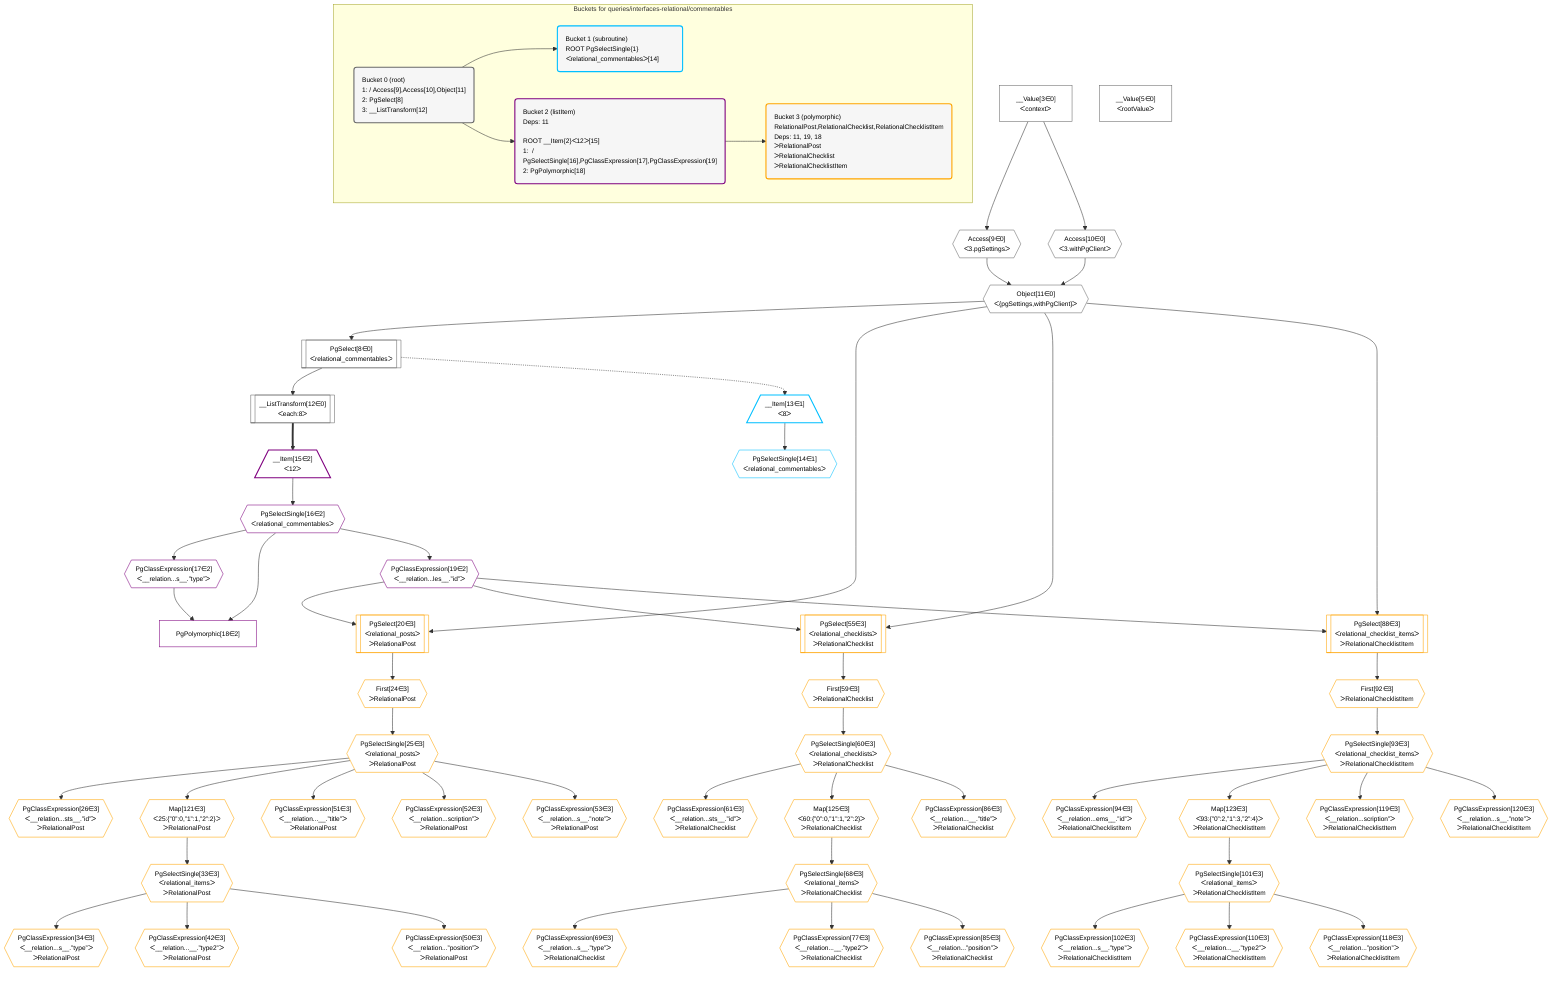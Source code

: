 %%{init: {'themeVariables': { 'fontSize': '12px'}}}%%
graph TD
    classDef path fill:#eee,stroke:#000,color:#000
    classDef plan fill:#fff,stroke-width:1px,color:#000
    classDef itemplan fill:#fff,stroke-width:2px,color:#000
    classDef unbatchedplan fill:#dff,stroke-width:1px,color:#000
    classDef sideeffectplan fill:#fcc,stroke-width:2px,color:#000
    classDef bucket fill:#f6f6f6,color:#000,stroke-width:2px,text-align:left


    %% define steps
    __Value3["__Value[3∈0]<br />ᐸcontextᐳ"]:::plan
    __Value5["__Value[5∈0]<br />ᐸrootValueᐳ"]:::plan
    Access9{{"Access[9∈0]<br />ᐸ3.pgSettingsᐳ"}}:::plan
    Access10{{"Access[10∈0]<br />ᐸ3.withPgClientᐳ"}}:::plan
    Object11{{"Object[11∈0]<br />ᐸ{pgSettings,withPgClient}ᐳ"}}:::plan
    PgSelect8[["PgSelect[8∈0]<br />ᐸrelational_commentablesᐳ"]]:::plan
    __ListTransform12[["__ListTransform[12∈0]<br />ᐸeach:8ᐳ"]]:::plan
    __Item13[/"__Item[13∈1]<br />ᐸ8ᐳ"\]:::itemplan
    PgSelectSingle14{{"PgSelectSingle[14∈1]<br />ᐸrelational_commentablesᐳ"}}:::plan
    __Item15[/"__Item[15∈2]<br />ᐸ12ᐳ"\]:::itemplan
    PgSelectSingle16{{"PgSelectSingle[16∈2]<br />ᐸrelational_commentablesᐳ"}}:::plan
    PgClassExpression17{{"PgClassExpression[17∈2]<br />ᐸ__relation...s__.”type”ᐳ"}}:::plan
    PgPolymorphic18["PgPolymorphic[18∈2]"]:::plan
    PgClassExpression19{{"PgClassExpression[19∈2]<br />ᐸ__relation...les__.”id”ᐳ"}}:::plan
    PgSelect20[["PgSelect[20∈3]<br />ᐸrelational_postsᐳ<br />ᐳRelationalPost"]]:::plan
    First24{{"First[24∈3]<br />ᐳRelationalPost"}}:::plan
    PgSelectSingle25{{"PgSelectSingle[25∈3]<br />ᐸrelational_postsᐳ<br />ᐳRelationalPost"}}:::plan
    PgClassExpression26{{"PgClassExpression[26∈3]<br />ᐸ__relation...sts__.”id”ᐳ<br />ᐳRelationalPost"}}:::plan
    Map121{{"Map[121∈3]<br />ᐸ25:{”0”:0,”1”:1,”2”:2}ᐳ<br />ᐳRelationalPost"}}:::plan
    PgSelectSingle33{{"PgSelectSingle[33∈3]<br />ᐸrelational_itemsᐳ<br />ᐳRelationalPost"}}:::plan
    PgClassExpression34{{"PgClassExpression[34∈3]<br />ᐸ__relation...s__.”type”ᐳ<br />ᐳRelationalPost"}}:::plan
    PgClassExpression42{{"PgClassExpression[42∈3]<br />ᐸ__relation...__.”type2”ᐳ<br />ᐳRelationalPost"}}:::plan
    PgClassExpression50{{"PgClassExpression[50∈3]<br />ᐸ__relation...”position”ᐳ<br />ᐳRelationalPost"}}:::plan
    PgClassExpression51{{"PgClassExpression[51∈3]<br />ᐸ__relation...__.”title”ᐳ<br />ᐳRelationalPost"}}:::plan
    PgClassExpression52{{"PgClassExpression[52∈3]<br />ᐸ__relation...scription”ᐳ<br />ᐳRelationalPost"}}:::plan
    PgClassExpression53{{"PgClassExpression[53∈3]<br />ᐸ__relation...s__.”note”ᐳ<br />ᐳRelationalPost"}}:::plan
    PgSelect55[["PgSelect[55∈3]<br />ᐸrelational_checklistsᐳ<br />ᐳRelationalChecklist"]]:::plan
    First59{{"First[59∈3]<br />ᐳRelationalChecklist"}}:::plan
    PgSelectSingle60{{"PgSelectSingle[60∈3]<br />ᐸrelational_checklistsᐳ<br />ᐳRelationalChecklist"}}:::plan
    PgClassExpression61{{"PgClassExpression[61∈3]<br />ᐸ__relation...sts__.”id”ᐳ<br />ᐳRelationalChecklist"}}:::plan
    Map125{{"Map[125∈3]<br />ᐸ60:{”0”:0,”1”:1,”2”:2}ᐳ<br />ᐳRelationalChecklist"}}:::plan
    PgSelectSingle68{{"PgSelectSingle[68∈3]<br />ᐸrelational_itemsᐳ<br />ᐳRelationalChecklist"}}:::plan
    PgClassExpression69{{"PgClassExpression[69∈3]<br />ᐸ__relation...s__.”type”ᐳ<br />ᐳRelationalChecklist"}}:::plan
    PgClassExpression77{{"PgClassExpression[77∈3]<br />ᐸ__relation...__.”type2”ᐳ<br />ᐳRelationalChecklist"}}:::plan
    PgClassExpression85{{"PgClassExpression[85∈3]<br />ᐸ__relation...”position”ᐳ<br />ᐳRelationalChecklist"}}:::plan
    PgClassExpression86{{"PgClassExpression[86∈3]<br />ᐸ__relation...__.”title”ᐳ<br />ᐳRelationalChecklist"}}:::plan
    PgSelect88[["PgSelect[88∈3]<br />ᐸrelational_checklist_itemsᐳ<br />ᐳRelationalChecklistItem"]]:::plan
    First92{{"First[92∈3]<br />ᐳRelationalChecklistItem"}}:::plan
    PgSelectSingle93{{"PgSelectSingle[93∈3]<br />ᐸrelational_checklist_itemsᐳ<br />ᐳRelationalChecklistItem"}}:::plan
    PgClassExpression94{{"PgClassExpression[94∈3]<br />ᐸ__relation...ems__.”id”ᐳ<br />ᐳRelationalChecklistItem"}}:::plan
    Map123{{"Map[123∈3]<br />ᐸ93:{”0”:2,”1”:3,”2”:4}ᐳ<br />ᐳRelationalChecklistItem"}}:::plan
    PgSelectSingle101{{"PgSelectSingle[101∈3]<br />ᐸrelational_itemsᐳ<br />ᐳRelationalChecklistItem"}}:::plan
    PgClassExpression102{{"PgClassExpression[102∈3]<br />ᐸ__relation...s__.”type”ᐳ<br />ᐳRelationalChecklistItem"}}:::plan
    PgClassExpression110{{"PgClassExpression[110∈3]<br />ᐸ__relation...__.”type2”ᐳ<br />ᐳRelationalChecklistItem"}}:::plan
    PgClassExpression118{{"PgClassExpression[118∈3]<br />ᐸ__relation...”position”ᐳ<br />ᐳRelationalChecklistItem"}}:::plan
    PgClassExpression119{{"PgClassExpression[119∈3]<br />ᐸ__relation...scription”ᐳ<br />ᐳRelationalChecklistItem"}}:::plan
    PgClassExpression120{{"PgClassExpression[120∈3]<br />ᐸ__relation...s__.”note”ᐳ<br />ᐳRelationalChecklistItem"}}:::plan

    %% plan dependencies
    __Value3 --> Access9
    __Value3 --> Access10
    Access9 & Access10 --> Object11
    Object11 --> PgSelect8
    PgSelect8 --> __ListTransform12
    PgSelect8 -.-> __Item13
    __Item13 --> PgSelectSingle14
    __ListTransform12 ==> __Item15
    __Item15 --> PgSelectSingle16
    PgSelectSingle16 --> PgClassExpression17
    PgSelectSingle16 & PgClassExpression17 --> PgPolymorphic18
    PgSelectSingle16 --> PgClassExpression19
    Object11 & PgClassExpression19 --> PgSelect20
    PgSelect20 --> First24
    First24 --> PgSelectSingle25
    PgSelectSingle25 --> PgClassExpression26
    PgSelectSingle25 --> Map121
    Map121 --> PgSelectSingle33
    PgSelectSingle33 --> PgClassExpression34
    PgSelectSingle33 --> PgClassExpression42
    PgSelectSingle33 --> PgClassExpression50
    PgSelectSingle25 --> PgClassExpression51
    PgSelectSingle25 --> PgClassExpression52
    PgSelectSingle25 --> PgClassExpression53
    Object11 & PgClassExpression19 --> PgSelect55
    PgSelect55 --> First59
    First59 --> PgSelectSingle60
    PgSelectSingle60 --> PgClassExpression61
    PgSelectSingle60 --> Map125
    Map125 --> PgSelectSingle68
    PgSelectSingle68 --> PgClassExpression69
    PgSelectSingle68 --> PgClassExpression77
    PgSelectSingle68 --> PgClassExpression85
    PgSelectSingle60 --> PgClassExpression86
    Object11 & PgClassExpression19 --> PgSelect88
    PgSelect88 --> First92
    First92 --> PgSelectSingle93
    PgSelectSingle93 --> PgClassExpression94
    PgSelectSingle93 --> Map123
    Map123 --> PgSelectSingle101
    PgSelectSingle101 --> PgClassExpression102
    PgSelectSingle101 --> PgClassExpression110
    PgSelectSingle101 --> PgClassExpression118
    PgSelectSingle93 --> PgClassExpression119
    PgSelectSingle93 --> PgClassExpression120

    subgraph "Buckets for queries/interfaces-relational/commentables"
    Bucket0("Bucket 0 (root)<br />1:  / Access[9],Access[10],Object[11]<br />2: PgSelect[8]<br />3: __ListTransform[12]"):::bucket
    classDef bucket0 stroke:#696969
    class Bucket0,__Value3,__Value5,PgSelect8,Access9,Access10,Object11,__ListTransform12 bucket0
    Bucket1("Bucket 1 (subroutine)<br />ROOT PgSelectSingle{1}ᐸrelational_commentablesᐳ[14]"):::bucket
    classDef bucket1 stroke:#00bfff
    class Bucket1,__Item13,PgSelectSingle14 bucket1
    Bucket2("Bucket 2 (listItem)<br />Deps: 11<br /><br />ROOT __Item{2}ᐸ12ᐳ[15]<br />1:  / PgSelectSingle[16],PgClassExpression[17],PgClassExpression[19]<br />2: PgPolymorphic[18]"):::bucket
    classDef bucket2 stroke:#7f007f
    class Bucket2,__Item15,PgSelectSingle16,PgClassExpression17,PgPolymorphic18,PgClassExpression19 bucket2
    Bucket3("Bucket 3 (polymorphic)<br />RelationalPost,RelationalChecklist,RelationalChecklistItem<br />Deps: 11, 19, 18<br />ᐳRelationalPost<br />ᐳRelationalChecklist<br />ᐳRelationalChecklistItem"):::bucket
    classDef bucket3 stroke:#ffa500
    class Bucket3,PgSelect20,First24,PgSelectSingle25,PgClassExpression26,PgSelectSingle33,PgClassExpression34,PgClassExpression42,PgClassExpression50,PgClassExpression51,PgClassExpression52,PgClassExpression53,PgSelect55,First59,PgSelectSingle60,PgClassExpression61,PgSelectSingle68,PgClassExpression69,PgClassExpression77,PgClassExpression85,PgClassExpression86,PgSelect88,First92,PgSelectSingle93,PgClassExpression94,PgSelectSingle101,PgClassExpression102,PgClassExpression110,PgClassExpression118,PgClassExpression119,PgClassExpression120,Map121,Map123,Map125 bucket3
    Bucket0 --> Bucket1 & Bucket2
    Bucket2 --> Bucket3
    end